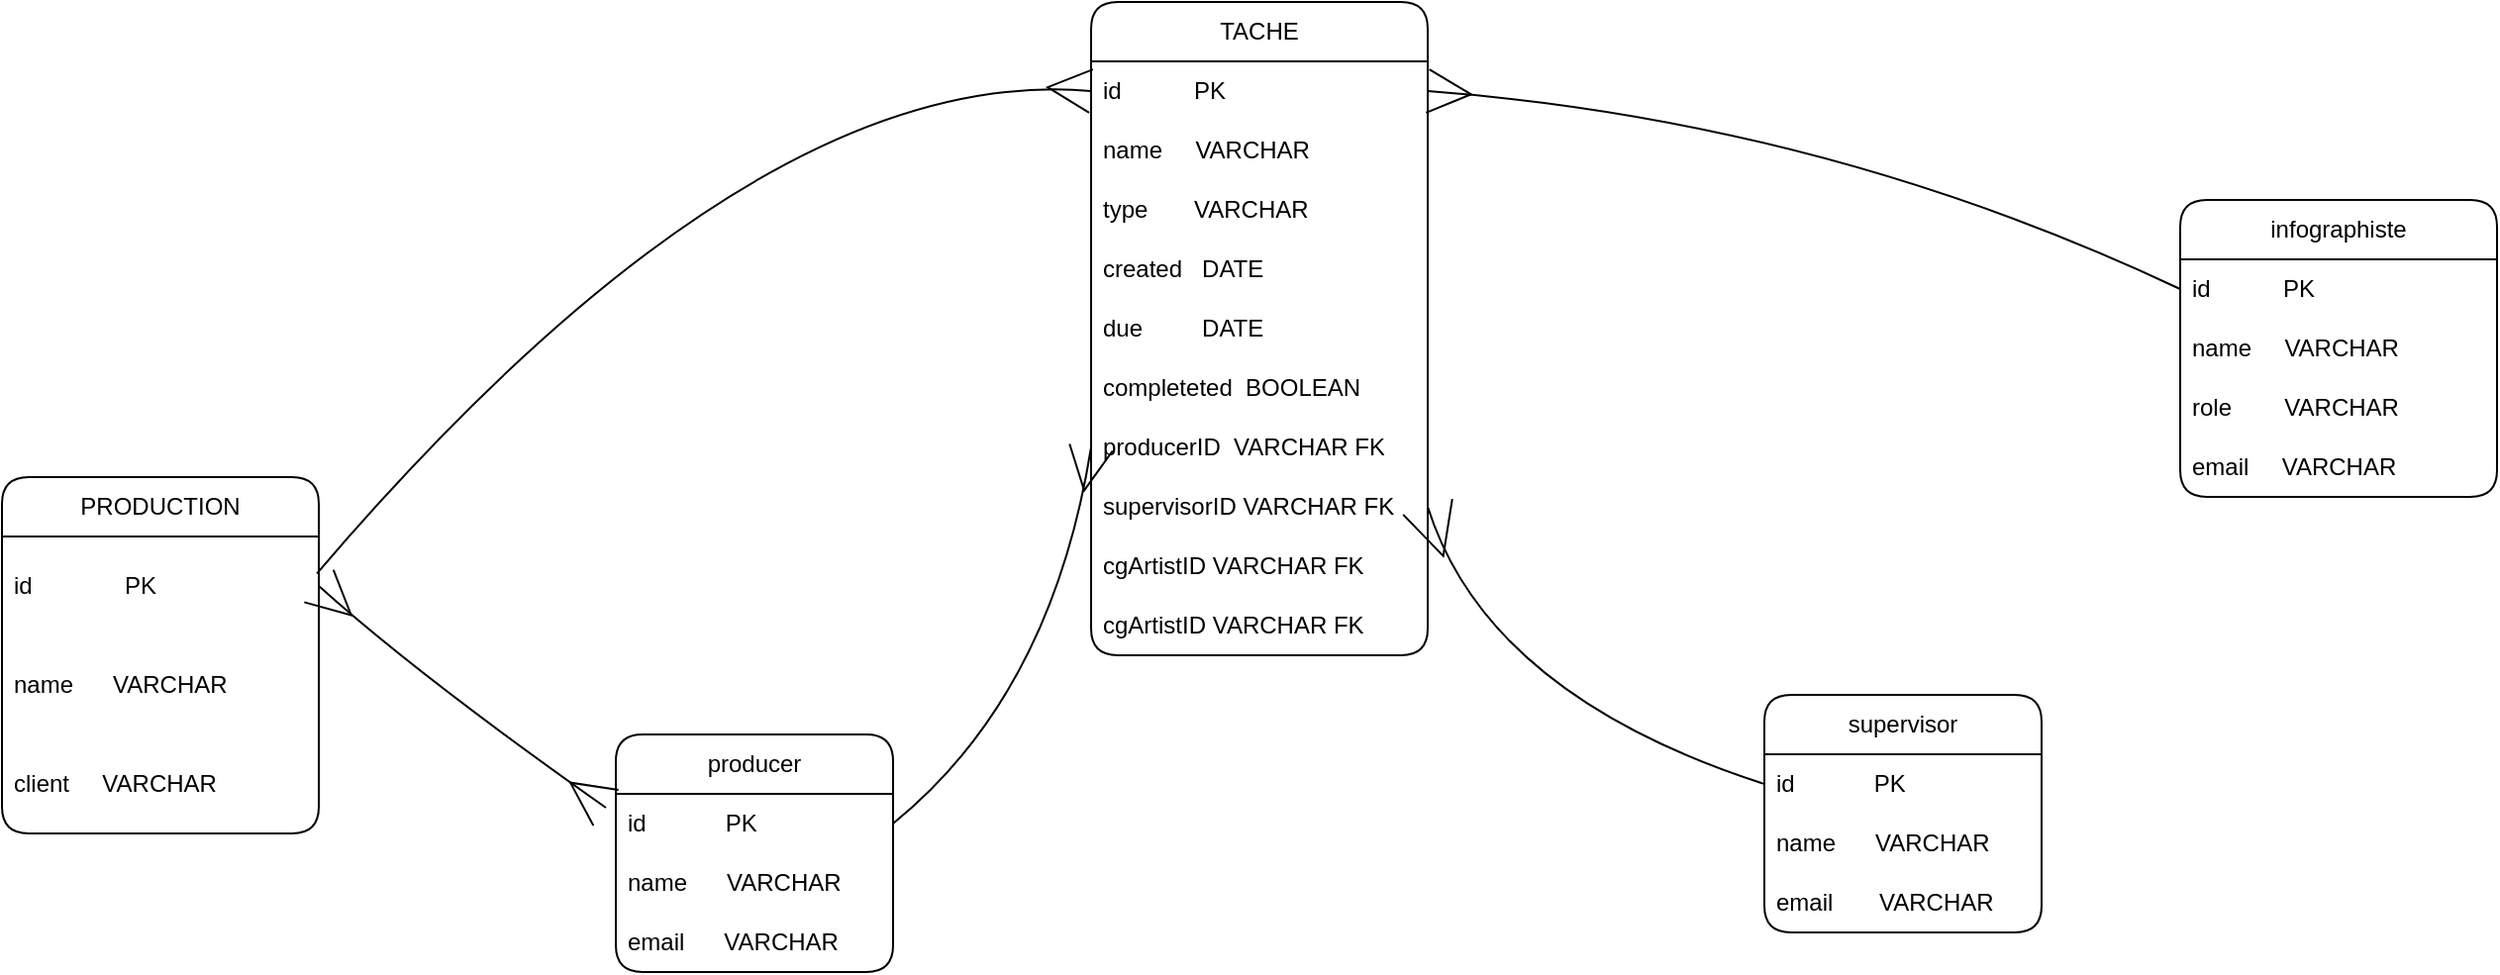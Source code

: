 <mxfile>
    <diagram id="pdHdEcpIk8mXRPQ0v4kH" name="Page-1">
        <mxGraphModel dx="918" dy="562" grid="1" gridSize="10" guides="1" tooltips="1" connect="1" arrows="1" fold="1" page="1" pageScale="1" pageWidth="10000" pageHeight="11600" math="0" shadow="0">
            <root>
                <mxCell id="0"/>
                <mxCell id="1" parent="0"/>
                <mxCell id="5" value="PRODUCTION" style="swimlane;fontStyle=0;childLayout=stackLayout;horizontal=1;startSize=30;horizontalStack=0;resizeParent=1;resizeParentMax=0;resizeLast=0;collapsible=1;marginBottom=0;whiteSpace=wrap;html=1;rounded=1;" parent="1" vertex="1">
                    <mxGeometry x="20" y="390" width="160" height="180" as="geometry">
                        <mxRectangle x="100" y="120" width="120" height="30" as="alternateBounds"/>
                    </mxGeometry>
                </mxCell>
                <mxCell id="6" value="id&amp;nbsp; &amp;nbsp; &amp;nbsp; &amp;nbsp; &amp;nbsp; &amp;nbsp; &amp;nbsp; PK" style="text;strokeColor=none;fillColor=none;align=left;verticalAlign=middle;spacingLeft=4;spacingRight=4;overflow=hidden;points=[[0,0.5],[1,0.5]];portConstraint=eastwest;rotatable=0;whiteSpace=wrap;html=1;rounded=1;" parent="5" vertex="1">
                    <mxGeometry y="30" width="160" height="50" as="geometry"/>
                </mxCell>
                <mxCell id="20" value="name&amp;nbsp; &amp;nbsp; &amp;nbsp; VARCHAR" style="text;strokeColor=none;fillColor=none;align=left;verticalAlign=middle;spacingLeft=4;spacingRight=4;overflow=hidden;points=[[0,0.5],[1,0.5]];portConstraint=eastwest;rotatable=0;whiteSpace=wrap;html=1;rounded=1;" parent="5" vertex="1">
                    <mxGeometry y="80" width="160" height="50" as="geometry"/>
                </mxCell>
                <mxCell id="21" value="client&amp;nbsp; &amp;nbsp; &amp;nbsp;VARCHAR" style="text;strokeColor=none;fillColor=none;align=left;verticalAlign=middle;spacingLeft=4;spacingRight=4;overflow=hidden;points=[[0,0.5],[1,0.5]];portConstraint=eastwest;rotatable=0;whiteSpace=wrap;html=1;rounded=1;" parent="5" vertex="1">
                    <mxGeometry y="130" width="160" height="50" as="geometry"/>
                </mxCell>
                <mxCell id="26" value="TACHE" style="swimlane;fontStyle=0;childLayout=stackLayout;horizontal=1;startSize=30;horizontalStack=0;resizeParent=1;resizeParentMax=0;resizeLast=0;collapsible=1;marginBottom=0;whiteSpace=wrap;html=1;rounded=1;" parent="1" vertex="1">
                    <mxGeometry x="570" y="150" width="170" height="330" as="geometry"/>
                </mxCell>
                <mxCell id="30" value="id&amp;nbsp; &amp;nbsp; &amp;nbsp; &amp;nbsp; &amp;nbsp; &amp;nbsp;PK" style="text;strokeColor=none;fillColor=none;align=left;verticalAlign=middle;spacingLeft=4;spacingRight=4;overflow=hidden;points=[[0,0.5],[1,0.5]];portConstraint=eastwest;rotatable=0;whiteSpace=wrap;html=1;rounded=1;" parent="26" vertex="1">
                    <mxGeometry y="30" width="170" height="30" as="geometry"/>
                </mxCell>
                <mxCell id="41" value="name&amp;nbsp; &amp;nbsp; &amp;nbsp;VARCHAR" style="text;strokeColor=none;fillColor=none;align=left;verticalAlign=middle;spacingLeft=4;spacingRight=4;overflow=hidden;points=[[0,0.5],[1,0.5]];portConstraint=eastwest;rotatable=0;whiteSpace=wrap;html=1;rounded=1;" parent="26" vertex="1">
                    <mxGeometry y="60" width="170" height="30" as="geometry"/>
                </mxCell>
                <mxCell id="42" value="type&amp;nbsp; &amp;nbsp; &amp;nbsp; &amp;nbsp;VARCHAR" style="text;strokeColor=none;fillColor=none;align=left;verticalAlign=middle;spacingLeft=4;spacingRight=4;overflow=hidden;points=[[0,0.5],[1,0.5]];portConstraint=eastwest;rotatable=0;whiteSpace=wrap;html=1;rounded=1;" parent="26" vertex="1">
                    <mxGeometry y="90" width="170" height="30" as="geometry"/>
                </mxCell>
                <mxCell id="47" value="created&amp;nbsp; &amp;nbsp;DATE" style="text;strokeColor=none;fillColor=none;align=left;verticalAlign=middle;spacingLeft=4;spacingRight=4;overflow=hidden;points=[[0,0.5],[1,0.5]];portConstraint=eastwest;rotatable=0;whiteSpace=wrap;html=1;rounded=1;" parent="26" vertex="1">
                    <mxGeometry y="120" width="170" height="30" as="geometry"/>
                </mxCell>
                <mxCell id="62" value="due&amp;nbsp; &amp;nbsp; &amp;nbsp; &amp;nbsp; &amp;nbsp;DATE" style="text;strokeColor=none;fillColor=none;align=left;verticalAlign=middle;spacingLeft=4;spacingRight=4;overflow=hidden;points=[[0,0.5],[1,0.5]];portConstraint=eastwest;rotatable=0;whiteSpace=wrap;html=1;rounded=1;" parent="26" vertex="1">
                    <mxGeometry y="150" width="170" height="30" as="geometry"/>
                </mxCell>
                <mxCell id="48" value="completeted&amp;nbsp; BOOLEAN" style="text;strokeColor=none;fillColor=none;align=left;verticalAlign=middle;spacingLeft=4;spacingRight=4;overflow=hidden;points=[[0,0.5],[1,0.5]];portConstraint=eastwest;rotatable=0;whiteSpace=wrap;html=1;rounded=1;" parent="26" vertex="1">
                    <mxGeometry y="180" width="170" height="30" as="geometry"/>
                </mxCell>
                <mxCell id="72" value="producerID&amp;nbsp; VARCHAR FK" style="text;strokeColor=none;fillColor=none;align=left;verticalAlign=middle;spacingLeft=4;spacingRight=4;overflow=hidden;points=[[0,0.5],[1,0.5]];portConstraint=eastwest;rotatable=0;whiteSpace=wrap;html=1;rounded=1;" parent="26" vertex="1">
                    <mxGeometry y="210" width="170" height="30" as="geometry"/>
                </mxCell>
                <mxCell id="73" value="supervisorID VARCHAR FK" style="text;strokeColor=none;fillColor=none;align=left;verticalAlign=middle;spacingLeft=4;spacingRight=4;overflow=hidden;points=[[0,0.5],[1,0.5]];portConstraint=eastwest;rotatable=0;whiteSpace=wrap;html=1;rounded=1;" parent="26" vertex="1">
                    <mxGeometry y="240" width="170" height="30" as="geometry"/>
                </mxCell>
                <mxCell id="85" value="cgArtistID VARCHAR FK" style="text;strokeColor=none;fillColor=none;align=left;verticalAlign=middle;spacingLeft=4;spacingRight=4;overflow=hidden;points=[[0,0.5],[1,0.5]];portConstraint=eastwest;rotatable=0;whiteSpace=wrap;html=1;rounded=1;" parent="26" vertex="1">
                    <mxGeometry y="270" width="170" height="30" as="geometry"/>
                </mxCell>
                <mxCell id="86" value="cgArtistID VARCHAR FK" style="text;strokeColor=none;fillColor=none;align=left;verticalAlign=middle;spacingLeft=4;spacingRight=4;overflow=hidden;points=[[0,0.5],[1,0.5]];portConstraint=eastwest;rotatable=0;whiteSpace=wrap;html=1;rounded=1;" vertex="1" parent="26">
                    <mxGeometry y="300" width="170" height="30" as="geometry"/>
                </mxCell>
                <mxCell id="43" value="infographiste" style="swimlane;fontStyle=0;childLayout=stackLayout;horizontal=1;startSize=30;horizontalStack=0;resizeParent=1;resizeParentMax=0;resizeLast=0;collapsible=1;marginBottom=0;whiteSpace=wrap;html=1;rounded=1;" parent="1" vertex="1">
                    <mxGeometry x="1120" y="250" width="160" height="150" as="geometry"/>
                </mxCell>
                <mxCell id="44" value="id&amp;nbsp; &amp;nbsp; &amp;nbsp; &amp;nbsp; &amp;nbsp; &amp;nbsp;PK" style="text;strokeColor=none;fillColor=none;align=left;verticalAlign=middle;spacingLeft=4;spacingRight=4;overflow=hidden;points=[[0,0.5],[1,0.5]];portConstraint=eastwest;rotatable=0;whiteSpace=wrap;html=1;rounded=1;" parent="43" vertex="1">
                    <mxGeometry y="30" width="160" height="30" as="geometry"/>
                </mxCell>
                <mxCell id="45" value="name&amp;nbsp; &amp;nbsp; &amp;nbsp;VARCHAR" style="text;strokeColor=none;fillColor=none;align=left;verticalAlign=middle;spacingLeft=4;spacingRight=4;overflow=hidden;points=[[0,0.5],[1,0.5]];portConstraint=eastwest;rotatable=0;whiteSpace=wrap;html=1;rounded=1;" parent="43" vertex="1">
                    <mxGeometry y="60" width="160" height="30" as="geometry"/>
                </mxCell>
                <mxCell id="70" value="role&amp;nbsp; &amp;nbsp; &amp;nbsp; &amp;nbsp; VARCHAR" style="text;strokeColor=none;fillColor=none;align=left;verticalAlign=middle;spacingLeft=4;spacingRight=4;overflow=hidden;points=[[0,0.5],[1,0.5]];portConstraint=eastwest;rotatable=0;whiteSpace=wrap;html=1;rounded=1;" parent="43" vertex="1">
                    <mxGeometry y="90" width="160" height="30" as="geometry"/>
                </mxCell>
                <mxCell id="81" value="email&amp;nbsp; &amp;nbsp; &amp;nbsp;VARCHAR" style="text;strokeColor=none;fillColor=none;align=left;verticalAlign=middle;spacingLeft=4;spacingRight=4;overflow=hidden;points=[[0,0.5],[1,0.5]];portConstraint=eastwest;rotatable=0;whiteSpace=wrap;html=1;rounded=1;" parent="43" vertex="1">
                    <mxGeometry y="120" width="160" height="30" as="geometry"/>
                </mxCell>
                <mxCell id="54" value="" style="html=1;startArrow=ERmany;startFill=0;endArrow=none;endFill=0;entryX=0.994;entryY=0.373;entryDx=0;entryDy=0;entryPerimeter=0;exitX=0;exitY=0.5;exitDx=0;exitDy=0;curved=1;startSize=20;" parent="1" source="30" target="6" edge="1">
                    <mxGeometry width="100" relative="1" as="geometry">
                        <mxPoint x="360" y="240" as="sourcePoint"/>
                        <mxPoint x="660" y="350" as="targetPoint"/>
                        <Array as="points">
                            <mxPoint x="400" y="180"/>
                        </Array>
                    </mxGeometry>
                </mxCell>
                <mxCell id="63" value="producer" style="swimlane;fontStyle=0;childLayout=stackLayout;horizontal=1;startSize=30;horizontalStack=0;resizeParent=1;resizeParentMax=0;resizeLast=0;collapsible=1;marginBottom=0;whiteSpace=wrap;html=1;rounded=1;" parent="1" vertex="1">
                    <mxGeometry x="330" y="520" width="140" height="120" as="geometry"/>
                </mxCell>
                <mxCell id="64" value="id&amp;nbsp; &amp;nbsp; &amp;nbsp; &amp;nbsp; &amp;nbsp; &amp;nbsp; PK" style="text;strokeColor=none;fillColor=none;align=left;verticalAlign=middle;spacingLeft=4;spacingRight=4;overflow=hidden;points=[[0,0.5],[1,0.5]];portConstraint=eastwest;rotatable=0;whiteSpace=wrap;html=1;rounded=1;" parent="63" vertex="1">
                    <mxGeometry y="30" width="140" height="30" as="geometry"/>
                </mxCell>
                <mxCell id="65" value="name&amp;nbsp; &amp;nbsp; &amp;nbsp; VARCHAR" style="text;strokeColor=none;fillColor=none;align=left;verticalAlign=middle;spacingLeft=4;spacingRight=4;overflow=hidden;points=[[0,0.5],[1,0.5]];portConstraint=eastwest;rotatable=0;whiteSpace=wrap;html=1;rounded=1;" parent="63" vertex="1">
                    <mxGeometry y="60" width="140" height="30" as="geometry"/>
                </mxCell>
                <mxCell id="83" value="email&amp;nbsp; &amp;nbsp; &amp;nbsp; VARCHAR" style="text;strokeColor=none;fillColor=none;align=left;verticalAlign=middle;spacingLeft=4;spacingRight=4;overflow=hidden;points=[[0,0.5],[1,0.5]];portConstraint=eastwest;rotatable=0;whiteSpace=wrap;html=1;rounded=1;" parent="63" vertex="1">
                    <mxGeometry y="90" width="140" height="30" as="geometry"/>
                </mxCell>
                <mxCell id="68" value="" style="endArrow=ERmany;html=1;startArrow=ERmany;startFill=0;exitX=1;exitY=0.5;exitDx=0;exitDy=0;curved=1;endFill=0;startSize=20;targetPerimeterSpacing=1;endSize=20;" parent="1" source="6" edge="1">
                    <mxGeometry width="50" height="50" relative="1" as="geometry">
                        <mxPoint x="380" y="420" as="sourcePoint"/>
                        <mxPoint x="325" y="557" as="targetPoint"/>
                        <Array as="points">
                            <mxPoint x="230" y="490"/>
                        </Array>
                    </mxGeometry>
                </mxCell>
                <mxCell id="71" value="" style="endArrow=none;html=1;startArrow=ERmany;startFill=0;exitX=0;exitY=0.5;exitDx=0;exitDy=0;entryX=1;entryY=0.5;entryDx=0;entryDy=0;curved=1;startSize=20;" parent="1" source="72" target="64" edge="1">
                    <mxGeometry width="50" height="50" relative="1" as="geometry">
                        <mxPoint x="590" y="560" as="sourcePoint"/>
                        <mxPoint x="820" y="305" as="targetPoint"/>
                        <Array as="points">
                            <mxPoint x="550" y="500"/>
                        </Array>
                    </mxGeometry>
                </mxCell>
                <mxCell id="74" value="supervisor" style="swimlane;fontStyle=0;childLayout=stackLayout;horizontal=1;startSize=30;horizontalStack=0;resizeParent=1;resizeParentMax=0;resizeLast=0;collapsible=1;marginBottom=0;whiteSpace=wrap;html=1;rounded=1;" parent="1" vertex="1">
                    <mxGeometry x="910" y="500" width="140" height="120" as="geometry"/>
                </mxCell>
                <mxCell id="75" value="id&amp;nbsp; &amp;nbsp; &amp;nbsp; &amp;nbsp; &amp;nbsp; &amp;nbsp; PK" style="text;strokeColor=none;fillColor=none;align=left;verticalAlign=middle;spacingLeft=4;spacingRight=4;overflow=hidden;points=[[0,0.5],[1,0.5]];portConstraint=eastwest;rotatable=0;whiteSpace=wrap;html=1;rounded=1;" parent="74" vertex="1">
                    <mxGeometry y="30" width="140" height="30" as="geometry"/>
                </mxCell>
                <mxCell id="76" value="name&amp;nbsp; &amp;nbsp; &amp;nbsp; VARCHAR" style="text;strokeColor=none;fillColor=none;align=left;verticalAlign=middle;spacingLeft=4;spacingRight=4;overflow=hidden;points=[[0,0.5],[1,0.5]];portConstraint=eastwest;rotatable=0;whiteSpace=wrap;html=1;rounded=1;" parent="74" vertex="1">
                    <mxGeometry y="60" width="140" height="30" as="geometry"/>
                </mxCell>
                <mxCell id="80" value="email&amp;nbsp; &amp;nbsp; &amp;nbsp; &amp;nbsp;VARCHAR" style="text;strokeColor=none;fillColor=none;align=left;verticalAlign=middle;spacingLeft=4;spacingRight=4;overflow=hidden;points=[[0,0.5],[1,0.5]];portConstraint=eastwest;rotatable=0;whiteSpace=wrap;html=1;rounded=1;" parent="74" vertex="1">
                    <mxGeometry y="90" width="140" height="30" as="geometry"/>
                </mxCell>
                <mxCell id="77" value="" style="endArrow=none;html=1;exitX=1;exitY=0.5;exitDx=0;exitDy=0;startArrow=ERmany;startFill=0;entryX=0;entryY=0.5;entryDx=0;entryDy=0;curved=1;startSize=20;sourcePerimeterSpacing=-1;" parent="1" source="30" target="44" edge="1">
                    <mxGeometry width="50" height="50" relative="1" as="geometry">
                        <mxPoint x="580" y="380" as="sourcePoint"/>
                        <mxPoint x="1060" y="290" as="targetPoint"/>
                        <Array as="points">
                            <mxPoint x="940" y="210"/>
                        </Array>
                    </mxGeometry>
                </mxCell>
                <mxCell id="79" value="" style="endArrow=none;html=1;entryX=0;entryY=0.5;entryDx=0;entryDy=0;startArrow=ERmany;startFill=0;curved=1;startSize=24;" parent="1" target="75" edge="1">
                    <mxGeometry width="50" height="50" relative="1" as="geometry">
                        <mxPoint x="740" y="405" as="sourcePoint"/>
                        <mxPoint x="730" y="340" as="targetPoint"/>
                        <Array as="points">
                            <mxPoint x="770" y="500"/>
                        </Array>
                    </mxGeometry>
                </mxCell>
            </root>
        </mxGraphModel>
    </diagram>
</mxfile>